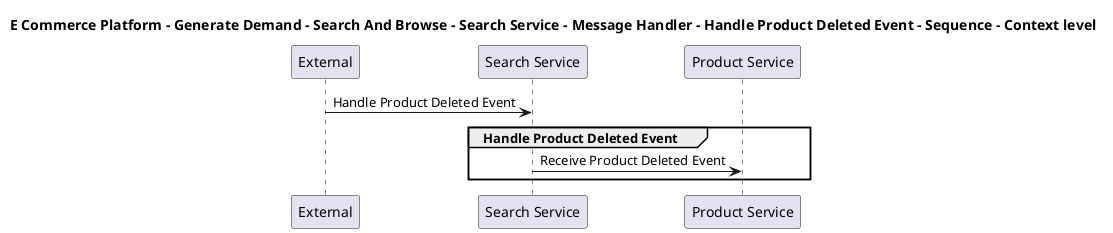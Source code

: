 @startuml

title E Commerce Platform - Generate Demand - Search And Browse - Search Service - Message Handler - Handle Product Deleted Event - Sequence - Context level

participant "External" as C4InterFlow.SoftwareSystems.ExternalSystem
participant "Search Service" as ECommercePlatform.GenerateDemand.SearchAndBrowse.SoftwareSystems.SearchService
participant "Product Service" as ECommercePlatform.CreateProduct.ProductInformationManagement.SoftwareSystems.ProductService

C4InterFlow.SoftwareSystems.ExternalSystem -> ECommercePlatform.GenerateDemand.SearchAndBrowse.SoftwareSystems.SearchService : Handle Product Deleted Event
group Handle Product Deleted Event
ECommercePlatform.GenerateDemand.SearchAndBrowse.SoftwareSystems.SearchService -> ECommercePlatform.CreateProduct.ProductInformationManagement.SoftwareSystems.ProductService : Receive Product Deleted Event
end


@enduml
